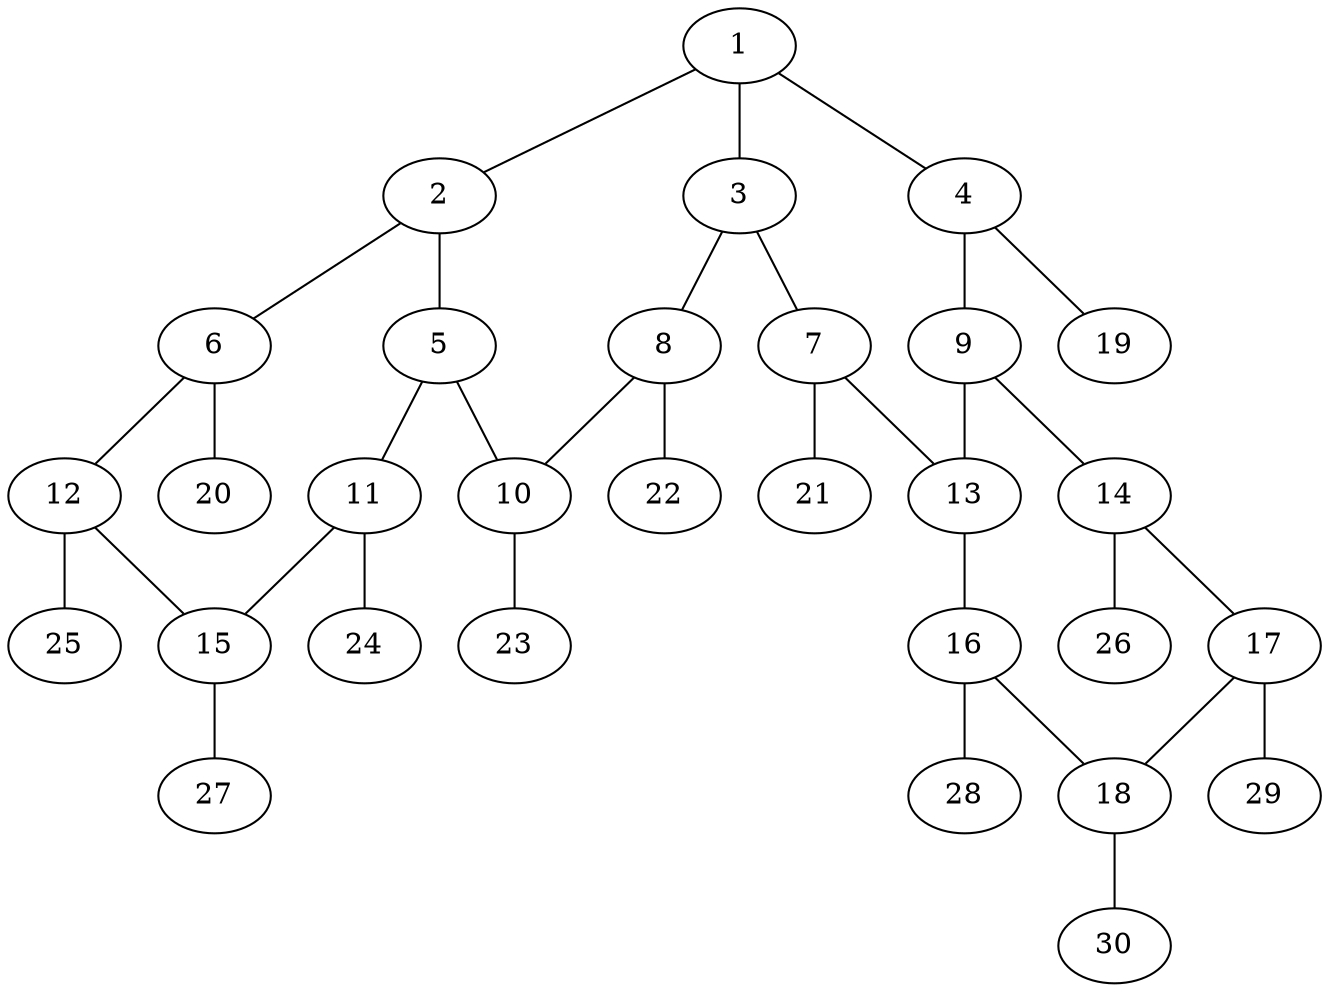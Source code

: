 graph molecule_3324 {
	1	 [chem=C];
	2	 [chem=C];
	1 -- 2	 [valence=2];
	3	 [chem=C];
	1 -- 3	 [valence=1];
	4	 [chem=C];
	1 -- 4	 [valence=1];
	5	 [chem=C];
	2 -- 5	 [valence=1];
	6	 [chem=C];
	2 -- 6	 [valence=1];
	7	 [chem=C];
	3 -- 7	 [valence=1];
	8	 [chem=C];
	3 -- 8	 [valence=2];
	9	 [chem=C];
	4 -- 9	 [valence=2];
	19	 [chem=H];
	4 -- 19	 [valence=1];
	10	 [chem=C];
	5 -- 10	 [valence=2];
	11	 [chem=C];
	5 -- 11	 [valence=1];
	12	 [chem=C];
	6 -- 12	 [valence=2];
	20	 [chem=H];
	6 -- 20	 [valence=1];
	13	 [chem=C];
	7 -- 13	 [valence=2];
	21	 [chem=H];
	7 -- 21	 [valence=1];
	8 -- 10	 [valence=1];
	22	 [chem=H];
	8 -- 22	 [valence=1];
	9 -- 13	 [valence=1];
	14	 [chem=C];
	9 -- 14	 [valence=1];
	23	 [chem=H];
	10 -- 23	 [valence=1];
	15	 [chem=C];
	11 -- 15	 [valence=2];
	24	 [chem=H];
	11 -- 24	 [valence=1];
	12 -- 15	 [valence=1];
	25	 [chem=H];
	12 -- 25	 [valence=1];
	16	 [chem=C];
	13 -- 16	 [valence=1];
	17	 [chem=C];
	14 -- 17	 [valence=2];
	26	 [chem=H];
	14 -- 26	 [valence=1];
	27	 [chem=H];
	15 -- 27	 [valence=1];
	18	 [chem=C];
	16 -- 18	 [valence=2];
	28	 [chem=H];
	16 -- 28	 [valence=1];
	17 -- 18	 [valence=1];
	29	 [chem=H];
	17 -- 29	 [valence=1];
	30	 [chem=H];
	18 -- 30	 [valence=1];
}
